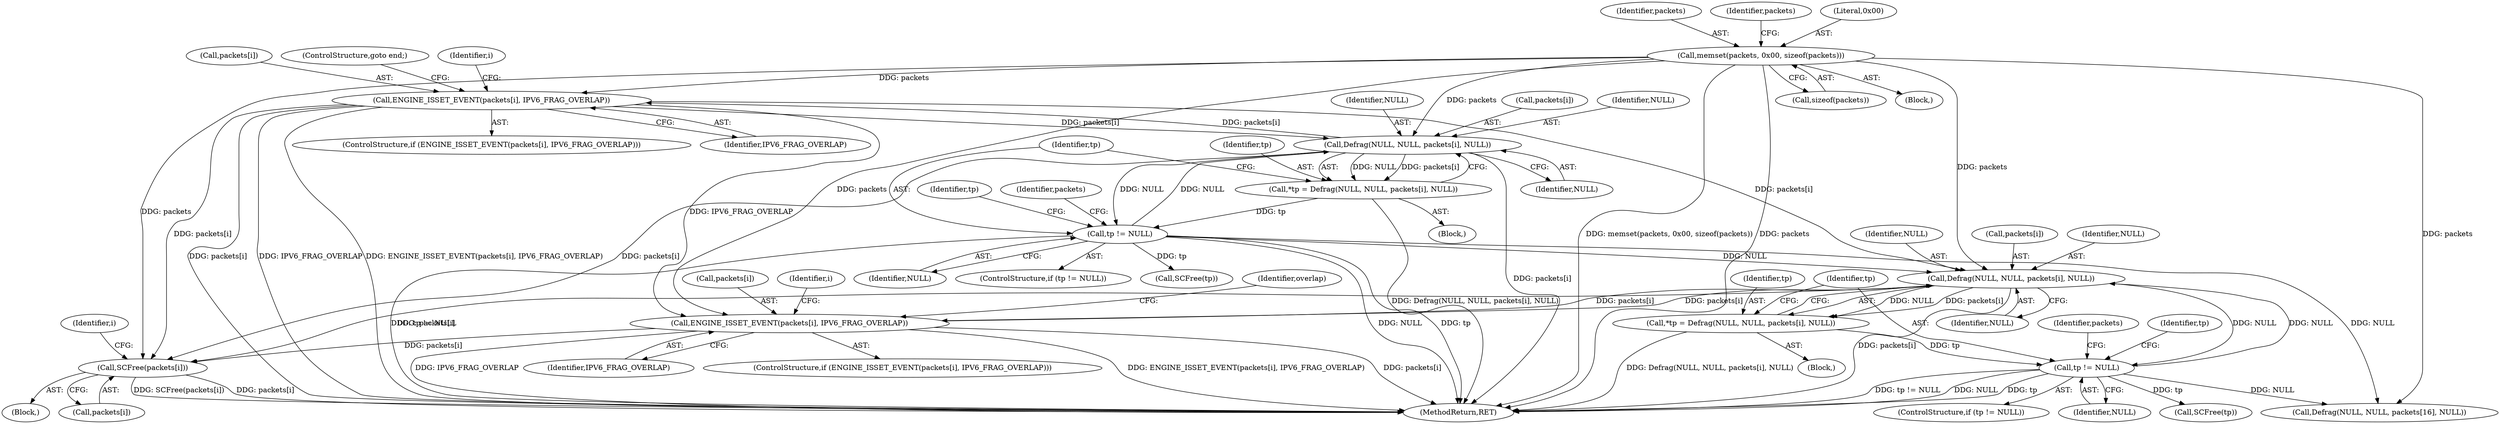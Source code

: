 digraph "0_suricata_4a04f814b15762eb446a5ead4d69d021512df6f8_14@array" {
"1000509" [label="(Call,SCFree(packets[i]))"];
"1000395" [label="(Call,ENGINE_ISSET_EVENT(packets[i], IPV6_FRAG_OVERLAP))"];
"1000139" [label="(Call,memset(packets, 0x00, sizeof(packets)))"];
"1000379" [label="(Call,Defrag(NULL, NULL, packets[i], NULL))"];
"1000387" [label="(Call,tp != NULL)"];
"1000377" [label="(Call,*tp = Defrag(NULL, NULL, packets[i], NULL))"];
"1000432" [label="(Call,ENGINE_ISSET_EVENT(packets[i], IPV6_FRAG_OVERLAP))"];
"1000416" [label="(Call,Defrag(NULL, NULL, packets[i], NULL))"];
"1000424" [label="(Call,tp != NULL)"];
"1000414" [label="(Call,*tp = Defrag(NULL, NULL, packets[i], NULL))"];
"1000140" [label="(Identifier,packets)"];
"1000389" [label="(Identifier,NULL)"];
"1000392" [label="(Identifier,tp)"];
"1000146" [label="(Identifier,packets)"];
"1000381" [label="(Identifier,NULL)"];
"1000397" [label="(Identifier,packets)"];
"1000377" [label="(Call,*tp = Defrag(NULL, NULL, packets[i], NULL))"];
"1000428" [label="(Call,SCFree(tp))"];
"1000139" [label="(Call,memset(packets, 0x00, sizeof(packets)))"];
"1000394" [label="(ControlStructure,if (ENGINE_ISSET_EVENT(packets[i], IPV6_FRAG_OVERLAP)))"];
"1000401" [label="(ControlStructure,goto end;)"];
"1000380" [label="(Identifier,NULL)"];
"1000395" [label="(Call,ENGINE_ISSET_EVENT(packets[i], IPV6_FRAG_OVERLAP))"];
"1000436" [label="(Identifier,IPV6_FRAG_OVERLAP)"];
"1000415" [label="(Identifier,tp)"];
"1000388" [label="(Identifier,tp)"];
"1000414" [label="(Call,*tp = Defrag(NULL, NULL, packets[i], NULL))"];
"1000432" [label="(Call,ENGINE_ISSET_EVENT(packets[i], IPV6_FRAG_OVERLAP))"];
"1000375" [label="(Block,)"];
"1000508" [label="(Block,)"];
"1000387" [label="(Call,tp != NULL)"];
"1000385" [label="(Identifier,NULL)"];
"1000386" [label="(ControlStructure,if (tp != NULL))"];
"1000419" [label="(Call,packets[i])"];
"1000434" [label="(Identifier,packets)"];
"1000426" [label="(Identifier,NULL)"];
"1000509" [label="(Call,SCFree(packets[i]))"];
"1000418" [label="(Identifier,NULL)"];
"1000425" [label="(Identifier,tp)"];
"1000447" [label="(Call,Defrag(NULL, NULL, packets[16], NULL))"];
"1000433" [label="(Call,packets[i])"];
"1000379" [label="(Call,Defrag(NULL, NULL, packets[i], NULL))"];
"1000507" [label="(Identifier,i)"];
"1000374" [label="(Identifier,i)"];
"1000411" [label="(Identifier,i)"];
"1000429" [label="(Identifier,tp)"];
"1000391" [label="(Call,SCFree(tp))"];
"1000396" [label="(Call,packets[i])"];
"1000510" [label="(Call,packets[i])"];
"1000416" [label="(Call,Defrag(NULL, NULL, packets[i], NULL))"];
"1000142" [label="(Call,sizeof(packets))"];
"1000516" [label="(MethodReturn,RET)"];
"1000417" [label="(Identifier,NULL)"];
"1000423" [label="(ControlStructure,if (tp != NULL))"];
"1000412" [label="(Block,)"];
"1000431" [label="(ControlStructure,if (ENGINE_ISSET_EVENT(packets[i], IPV6_FRAG_OVERLAP)))"];
"1000439" [label="(Identifier,overlap)"];
"1000382" [label="(Call,packets[i])"];
"1000378" [label="(Identifier,tp)"];
"1000127" [label="(Block,)"];
"1000422" [label="(Identifier,NULL)"];
"1000399" [label="(Identifier,IPV6_FRAG_OVERLAP)"];
"1000141" [label="(Literal,0x00)"];
"1000424" [label="(Call,tp != NULL)"];
"1000509" -> "1000508"  [label="AST: "];
"1000509" -> "1000510"  [label="CFG: "];
"1000510" -> "1000509"  [label="AST: "];
"1000507" -> "1000509"  [label="CFG: "];
"1000509" -> "1000516"  [label="DDG: SCFree(packets[i])"];
"1000509" -> "1000516"  [label="DDG: packets[i]"];
"1000395" -> "1000509"  [label="DDG: packets[i]"];
"1000139" -> "1000509"  [label="DDG: packets"];
"1000432" -> "1000509"  [label="DDG: packets[i]"];
"1000379" -> "1000509"  [label="DDG: packets[i]"];
"1000416" -> "1000509"  [label="DDG: packets[i]"];
"1000395" -> "1000394"  [label="AST: "];
"1000395" -> "1000399"  [label="CFG: "];
"1000396" -> "1000395"  [label="AST: "];
"1000399" -> "1000395"  [label="AST: "];
"1000401" -> "1000395"  [label="CFG: "];
"1000374" -> "1000395"  [label="CFG: "];
"1000395" -> "1000516"  [label="DDG: packets[i]"];
"1000395" -> "1000516"  [label="DDG: IPV6_FRAG_OVERLAP"];
"1000395" -> "1000516"  [label="DDG: ENGINE_ISSET_EVENT(packets[i], IPV6_FRAG_OVERLAP)"];
"1000395" -> "1000379"  [label="DDG: packets[i]"];
"1000139" -> "1000395"  [label="DDG: packets"];
"1000379" -> "1000395"  [label="DDG: packets[i]"];
"1000395" -> "1000416"  [label="DDG: packets[i]"];
"1000395" -> "1000432"  [label="DDG: IPV6_FRAG_OVERLAP"];
"1000139" -> "1000127"  [label="AST: "];
"1000139" -> "1000142"  [label="CFG: "];
"1000140" -> "1000139"  [label="AST: "];
"1000141" -> "1000139"  [label="AST: "];
"1000142" -> "1000139"  [label="AST: "];
"1000146" -> "1000139"  [label="CFG: "];
"1000139" -> "1000516"  [label="DDG: memset(packets, 0x00, sizeof(packets))"];
"1000139" -> "1000516"  [label="DDG: packets"];
"1000139" -> "1000379"  [label="DDG: packets"];
"1000139" -> "1000416"  [label="DDG: packets"];
"1000139" -> "1000432"  [label="DDG: packets"];
"1000139" -> "1000447"  [label="DDG: packets"];
"1000379" -> "1000377"  [label="AST: "];
"1000379" -> "1000385"  [label="CFG: "];
"1000380" -> "1000379"  [label="AST: "];
"1000381" -> "1000379"  [label="AST: "];
"1000382" -> "1000379"  [label="AST: "];
"1000385" -> "1000379"  [label="AST: "];
"1000377" -> "1000379"  [label="CFG: "];
"1000379" -> "1000516"  [label="DDG: packets[i]"];
"1000379" -> "1000377"  [label="DDG: NULL"];
"1000379" -> "1000377"  [label="DDG: packets[i]"];
"1000387" -> "1000379"  [label="DDG: NULL"];
"1000379" -> "1000387"  [label="DDG: NULL"];
"1000387" -> "1000386"  [label="AST: "];
"1000387" -> "1000389"  [label="CFG: "];
"1000388" -> "1000387"  [label="AST: "];
"1000389" -> "1000387"  [label="AST: "];
"1000392" -> "1000387"  [label="CFG: "];
"1000397" -> "1000387"  [label="CFG: "];
"1000387" -> "1000516"  [label="DDG: NULL"];
"1000387" -> "1000516"  [label="DDG: tp"];
"1000387" -> "1000516"  [label="DDG: tp != NULL"];
"1000377" -> "1000387"  [label="DDG: tp"];
"1000387" -> "1000391"  [label="DDG: tp"];
"1000387" -> "1000416"  [label="DDG: NULL"];
"1000387" -> "1000447"  [label="DDG: NULL"];
"1000377" -> "1000375"  [label="AST: "];
"1000378" -> "1000377"  [label="AST: "];
"1000388" -> "1000377"  [label="CFG: "];
"1000377" -> "1000516"  [label="DDG: Defrag(NULL, NULL, packets[i], NULL)"];
"1000432" -> "1000431"  [label="AST: "];
"1000432" -> "1000436"  [label="CFG: "];
"1000433" -> "1000432"  [label="AST: "];
"1000436" -> "1000432"  [label="AST: "];
"1000439" -> "1000432"  [label="CFG: "];
"1000411" -> "1000432"  [label="CFG: "];
"1000432" -> "1000516"  [label="DDG: IPV6_FRAG_OVERLAP"];
"1000432" -> "1000516"  [label="DDG: ENGINE_ISSET_EVENT(packets[i], IPV6_FRAG_OVERLAP)"];
"1000432" -> "1000516"  [label="DDG: packets[i]"];
"1000432" -> "1000416"  [label="DDG: packets[i]"];
"1000416" -> "1000432"  [label="DDG: packets[i]"];
"1000416" -> "1000414"  [label="AST: "];
"1000416" -> "1000422"  [label="CFG: "];
"1000417" -> "1000416"  [label="AST: "];
"1000418" -> "1000416"  [label="AST: "];
"1000419" -> "1000416"  [label="AST: "];
"1000422" -> "1000416"  [label="AST: "];
"1000414" -> "1000416"  [label="CFG: "];
"1000416" -> "1000516"  [label="DDG: packets[i]"];
"1000416" -> "1000414"  [label="DDG: NULL"];
"1000416" -> "1000414"  [label="DDG: packets[i]"];
"1000424" -> "1000416"  [label="DDG: NULL"];
"1000416" -> "1000424"  [label="DDG: NULL"];
"1000424" -> "1000423"  [label="AST: "];
"1000424" -> "1000426"  [label="CFG: "];
"1000425" -> "1000424"  [label="AST: "];
"1000426" -> "1000424"  [label="AST: "];
"1000429" -> "1000424"  [label="CFG: "];
"1000434" -> "1000424"  [label="CFG: "];
"1000424" -> "1000516"  [label="DDG: NULL"];
"1000424" -> "1000516"  [label="DDG: tp"];
"1000424" -> "1000516"  [label="DDG: tp != NULL"];
"1000414" -> "1000424"  [label="DDG: tp"];
"1000424" -> "1000428"  [label="DDG: tp"];
"1000424" -> "1000447"  [label="DDG: NULL"];
"1000414" -> "1000412"  [label="AST: "];
"1000415" -> "1000414"  [label="AST: "];
"1000425" -> "1000414"  [label="CFG: "];
"1000414" -> "1000516"  [label="DDG: Defrag(NULL, NULL, packets[i], NULL)"];
}
